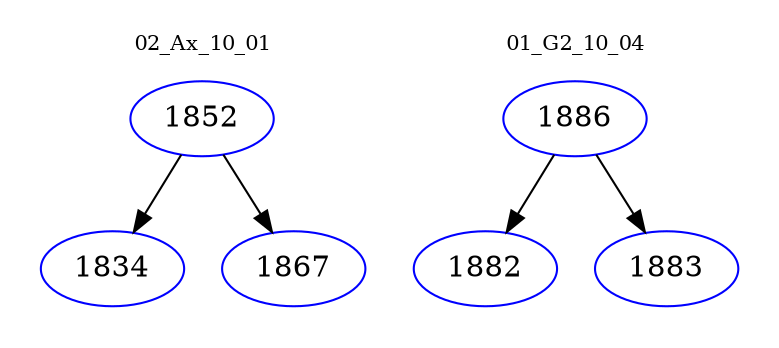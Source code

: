 digraph{
subgraph cluster_0 {
color = white
label = "02_Ax_10_01";
fontsize=10;
T0_1852 [label="1852", color="blue"]
T0_1852 -> T0_1834 [color="black"]
T0_1834 [label="1834", color="blue"]
T0_1852 -> T0_1867 [color="black"]
T0_1867 [label="1867", color="blue"]
}
subgraph cluster_1 {
color = white
label = "01_G2_10_04";
fontsize=10;
T1_1886 [label="1886", color="blue"]
T1_1886 -> T1_1882 [color="black"]
T1_1882 [label="1882", color="blue"]
T1_1886 -> T1_1883 [color="black"]
T1_1883 [label="1883", color="blue"]
}
}
